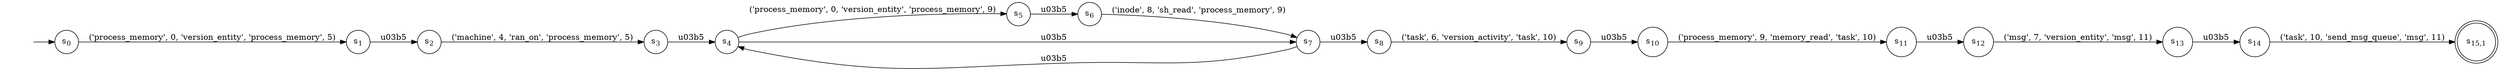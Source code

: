 digraph NFA {
    rankdir = LR;
    I [style = invis];
    I -> S0;
    S0 [label = <s<sub>0</sub>>, shape = circle];
    S1 [label = <s<sub>1</sub>>, shape = circle];
    S2 [label = <s<sub>2</sub>>, shape = circle];
    S3 [label = <s<sub>3</sub>>, shape = circle];
    S4 [label = <s<sub>4</sub>>, shape = circle];
    S5 [label = <s<sub>5</sub>>, shape = circle];
    S6 [label = <s<sub>6</sub>>, shape = circle];
    S7 [label = <s<sub>7</sub>>, shape = circle];
    S7 -> S4 [label = "\u03b5"];
    S8 [label = <s<sub>8</sub>>, shape = circle];
    S9 [label = <s<sub>9</sub>>, shape = circle];
    S10 [label = <s<sub>10</sub>>, shape = circle];
    S11 [label = <s<sub>11</sub>>, shape = circle];
    S12 [label = <s<sub>12</sub>>, shape = circle];
    S13 [label = <s<sub>13</sub>>, shape = circle];
    S14 [label = <s<sub>14</sub>>, shape = circle];
    S15 [label = <s<sub>15,1</sub>>, shape = circle, peripheries = 2];
    S14 -> S15 [label = "('task', 10, 'send_msg_queue', 'msg', 11)"];
    S13 -> S14 [label = "\u03b5"];
    S12 -> S13 [label = "('msg', 7, 'version_entity', 'msg', 11)"];
    S11 -> S12 [label = "\u03b5"];
    S10 -> S11 [label = "('process_memory', 9, 'memory_read', 'task', 10)"];
    S9 -> S10 [label = "\u03b5"];
    S8 -> S9 [label = "('task', 6, 'version_activity', 'task', 10)"];
    S7 -> S8 [label = "\u03b5"];
    S6 -> S7 [label = "('inode', 8, 'sh_read', 'process_memory', 9)"];
    S5 -> S6 [label = "\u03b5"];
    S4 -> S5 [label = "('process_memory', 0, 'version_entity', 'process_memory', 9)"];
    S4 -> S7 [label = "\u03b5"];
    S3 -> S4 [label = "\u03b5"];
    S2 -> S3 [label = "('machine', 4, 'ran_on', 'process_memory', 5)"];
    S1 -> S2 [label = "\u03b5"];
    S0 -> S1 [label = "('process_memory', 0, 'version_entity', 'process_memory', 5)"];
}
